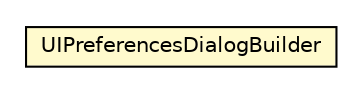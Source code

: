#!/usr/local/bin/dot
#
# Class diagram 
# Generated by UMLGraph version R5_6-24-gf6e263 (http://www.umlgraph.org/)
#

digraph G {
	edge [fontname="Helvetica",fontsize=10,labelfontname="Helvetica",labelfontsize=10];
	node [fontname="Helvetica",fontsize=10,shape=plaintext];
	nodesep=0.25;
	ranksep=0.5;
	// org.universAAL.ui.dm.ui.preferences.editor.UIPreferencesDialogBuilder
	c8225012 [label=<<table title="org.universAAL.ui.dm.ui.preferences.editor.UIPreferencesDialogBuilder" border="0" cellborder="1" cellspacing="0" cellpadding="2" port="p" bgcolor="lemonChiffon" href="./UIPreferencesDialogBuilder.html">
		<tr><td><table border="0" cellspacing="0" cellpadding="1">
<tr><td align="center" balign="center"> UIPreferencesDialogBuilder </td></tr>
		</table></td></tr>
		</table>>, URL="./UIPreferencesDialogBuilder.html", fontname="Helvetica", fontcolor="black", fontsize=10.0];
}

